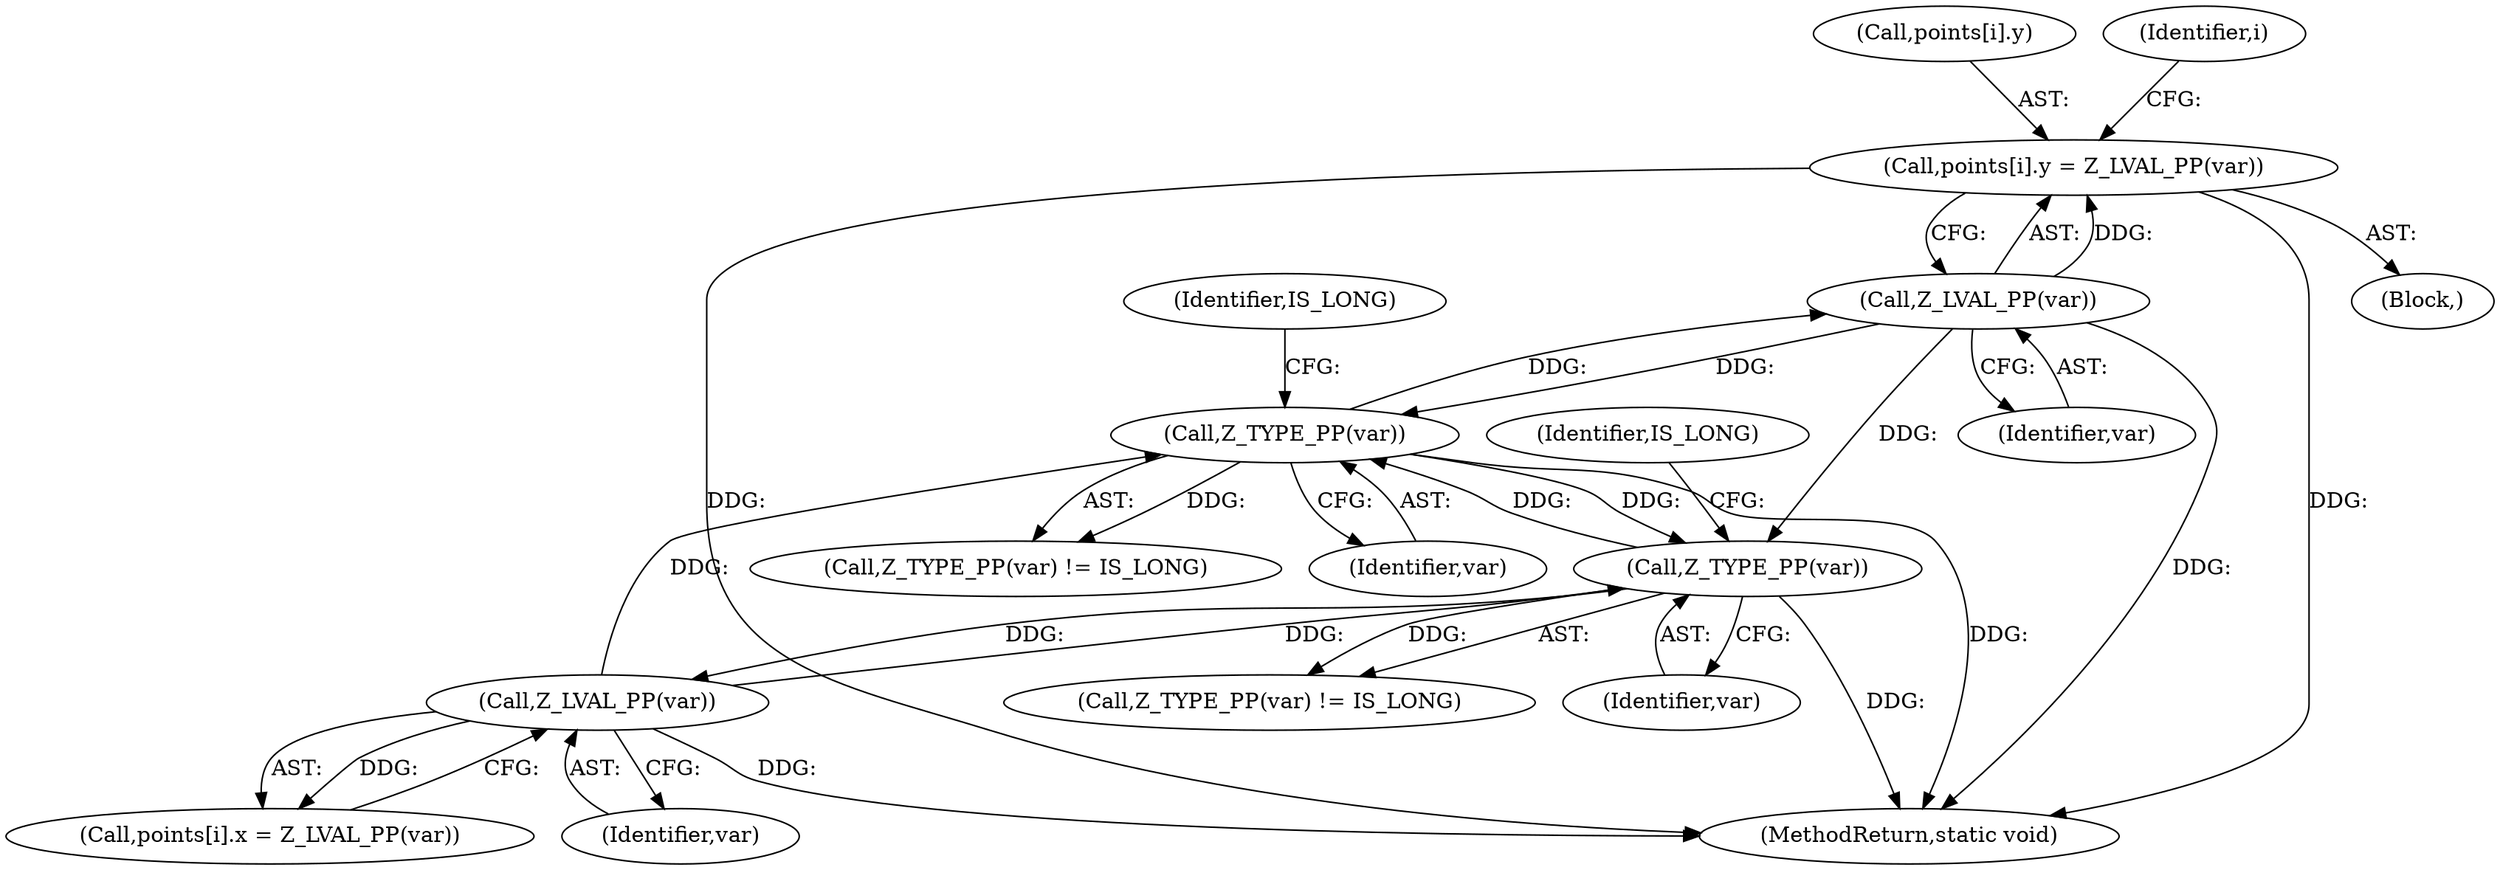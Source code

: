 digraph "0_php-src_2938329ce19cb8c4197dec146c3ec887c6f61d01_5@array" {
"1000273" [label="(Call,points[i].y = Z_LVAL_PP(var))"];
"1000279" [label="(Call,Z_LVAL_PP(var))"];
"1000247" [label="(Call,Z_TYPE_PP(var))"];
"1000227" [label="(Call,Z_LVAL_PP(var))"];
"1000195" [label="(Call,Z_TYPE_PP(var))"];
"1000274" [label="(Call,points[i].y)"];
"1000249" [label="(Identifier,IS_LONG)"];
"1000194" [label="(Call,Z_TYPE_PP(var) != IS_LONG)"];
"1000221" [label="(Call,points[i].x = Z_LVAL_PP(var))"];
"1000177" [label="(Identifier,i)"];
"1000246" [label="(Call,Z_TYPE_PP(var) != IS_LONG)"];
"1000195" [label="(Call,Z_TYPE_PP(var))"];
"1000272" [label="(Block,)"];
"1000280" [label="(Identifier,var)"];
"1000279" [label="(Call,Z_LVAL_PP(var))"];
"1000247" [label="(Call,Z_TYPE_PP(var))"];
"1000248" [label="(Identifier,var)"];
"1000227" [label="(Call,Z_LVAL_PP(var))"];
"1000196" [label="(Identifier,var)"];
"1000197" [label="(Identifier,IS_LONG)"];
"1000273" [label="(Call,points[i].y = Z_LVAL_PP(var))"];
"1000299" [label="(MethodReturn,static void)"];
"1000228" [label="(Identifier,var)"];
"1000273" -> "1000272"  [label="AST: "];
"1000273" -> "1000279"  [label="CFG: "];
"1000274" -> "1000273"  [label="AST: "];
"1000279" -> "1000273"  [label="AST: "];
"1000177" -> "1000273"  [label="CFG: "];
"1000273" -> "1000299"  [label="DDG: "];
"1000273" -> "1000299"  [label="DDG: "];
"1000279" -> "1000273"  [label="DDG: "];
"1000279" -> "1000280"  [label="CFG: "];
"1000280" -> "1000279"  [label="AST: "];
"1000279" -> "1000299"  [label="DDG: "];
"1000279" -> "1000195"  [label="DDG: "];
"1000279" -> "1000247"  [label="DDG: "];
"1000247" -> "1000279"  [label="DDG: "];
"1000247" -> "1000246"  [label="AST: "];
"1000247" -> "1000248"  [label="CFG: "];
"1000248" -> "1000247"  [label="AST: "];
"1000249" -> "1000247"  [label="CFG: "];
"1000247" -> "1000299"  [label="DDG: "];
"1000247" -> "1000195"  [label="DDG: "];
"1000247" -> "1000246"  [label="DDG: "];
"1000227" -> "1000247"  [label="DDG: "];
"1000195" -> "1000247"  [label="DDG: "];
"1000227" -> "1000221"  [label="AST: "];
"1000227" -> "1000228"  [label="CFG: "];
"1000228" -> "1000227"  [label="AST: "];
"1000221" -> "1000227"  [label="CFG: "];
"1000227" -> "1000299"  [label="DDG: "];
"1000227" -> "1000195"  [label="DDG: "];
"1000227" -> "1000221"  [label="DDG: "];
"1000195" -> "1000227"  [label="DDG: "];
"1000195" -> "1000194"  [label="AST: "];
"1000195" -> "1000196"  [label="CFG: "];
"1000196" -> "1000195"  [label="AST: "];
"1000197" -> "1000195"  [label="CFG: "];
"1000195" -> "1000299"  [label="DDG: "];
"1000195" -> "1000194"  [label="DDG: "];
}
